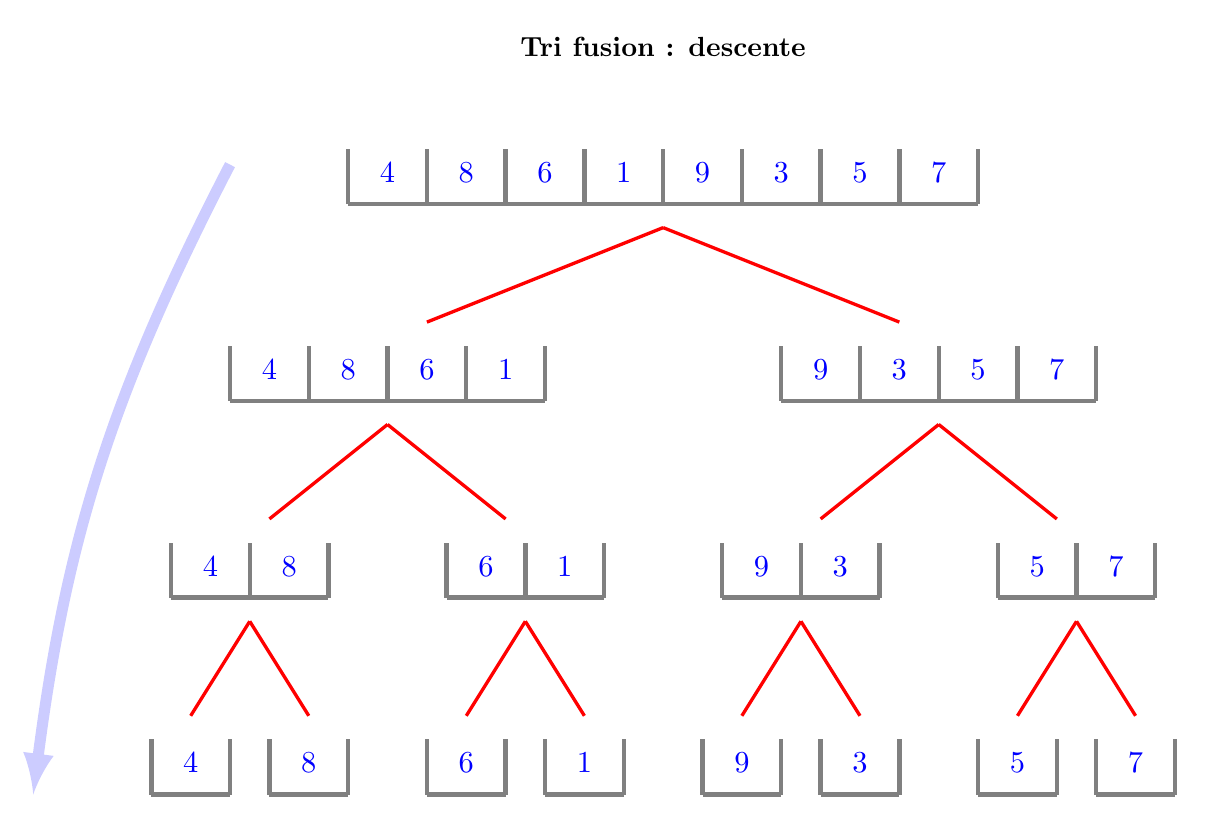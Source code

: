 \begin{tikzpicture}

\newcommand{\boites}[1]{
\draw[gray,ultra thick]  (0,0) -- ++ (#1,0);
 \foreach \i in {0,...,#1}{
\draw[gray,ultra thick]  (\i,0) -- ++ (0,0.7);
};
}

\node at (4,2) {\bf Tri fusion : descente};

\draw[->,>=latex,line width=4pt,blue!20] (-1.5,0.5) to[bend right=10] ++(-2.5,-8);

\begin{scope}[xshift=0cm,yshift=0cm]
\boites{8};
 \foreach \i/\n in {0/4, 1/8, 2/6, 3/1, 4/9, 5/3, 6/5, 7/7}{
\node[blue,scale=1.1]  at (\i+0.5,0.4) {\n};
};
\draw[red,very thick] (4,-0.3)--++(-3,-1.2);
\draw[red,very thick] (4,-0.3)--++(3,-1.2);
\end{scope}

\begin{scope}[yshift=-2.5cm,xshift=-1.5cm]
\boites{4};
 \foreach \i/\n in {0/4, 1/8, 2/6, 3/1}{
\node[blue,scale=1.1]  at (\i+0.5,0.4) {\n};
};
\draw[red,very thick] (2,-0.3)--++(-1.5,-1.2);
\draw[red,very thick] (2,-0.3)--++(1.5,-1.2);
\end{scope}

\begin{scope}[yshift=-2.5cm,xshift=5.5cm]
\boites{4};
 \foreach \i/\n in {0/9, 1/3, 2/5, 3/7}{
\node[blue,scale=1.1]  at (\i+0.5,0.4) {\n};
};
\draw[red,very thick] (2,-0.3)--++(-1.5,-1.2);
\draw[red,very thick] (2,-0.3)--++(1.5,-1.2);
\end{scope}

\begin{scope}[yshift=-5cm,xshift=-2.25cm]
\boites{2};
 \foreach \i/\n in {0/4, 1/8}{
\node[blue,scale=1.1]  at (\i+0.5,0.4) {\n};
};
\draw[red,very thick] (1,-0.3)--++(-0.75,-1.2);
\draw[red,very thick] (1,-0.3)--++(0.75,-1.2);
\end{scope}

\begin{scope}[yshift=-5cm,xshift=1.25cm]
\boites{2};
 \foreach \i/\n in {0/6, 1/1}{
\node[blue,scale=1.1]  at (\i+0.5,0.4) {\n};
};
\draw[red,very thick] (1,-0.3)--++(-0.75,-1.2);
\draw[red,very thick] (1,-0.3)--++(0.75,-1.2);
\end{scope}

\begin{scope}[yshift=-5cm,xshift=4.75cm]
\boites{2};
 \foreach \i/\n in {0/9, 1/3}{
\node[blue,scale=1.1]  at (\i+0.5,0.4) {\n};
};
\draw[red,very thick] (1,-0.3)--++(-0.75,-1.2);
\draw[red,very thick] (1,-0.3)--++(0.75,-1.2);
\end{scope}

\begin{scope}[yshift=-5cm,xshift=8.25cm]
\boites{2};
 \foreach \i/\n in {0/5, 1/7}{
\node[blue,scale=1.1]  at (\i+0.5,0.4) {\n};
};
\draw[red,very thick] (1,-0.3)--++(-0.75,-1.2);
\draw[red,very thick] (1,-0.3)--++(0.75,-1.2);
\end{scope}

\begin{scope}[yshift=-7.5cm,xshift=-2.5cm]
\boites{1}; \foreach \i/\n in {0/4}{\node[blue,scale=1.1]  at (\i+0.5,0.4) {\n};};
\end{scope}
\begin{scope}[yshift=-7.5cm,xshift=-1cm]
\boites{1}; \foreach \i/\n in {0/8}{\node[blue,scale=1.1]  at (\i+0.5,0.4) {\n};};
\end{scope}
\begin{scope}[yshift=-7.5cm,xshift=1cm]
\boites{1}; \foreach \i/\n in {0/6}{\node[blue,scale=1.1]  at (\i+0.5,0.4) {\n};};
\end{scope}
\begin{scope}[yshift=-7.5cm,xshift=2.5cm]
\boites{1}; \foreach \i/\n in {0/1}{\node[blue,scale=1.1]  at (\i+0.5,0.4) {\n};};
\end{scope}
\begin{scope}[yshift=-7.5cm,xshift=4.5cm]
\boites{1}; \foreach \i/\n in {0/9}{\node[blue,scale=1.1]  at (\i+0.5,0.4) {\n};};
\end{scope}
\begin{scope}[yshift=-7.5cm,xshift=6cm]
\boites{1}; \foreach \i/\n in {0/3}{\node[blue,scale=1.1]  at (\i+0.5,0.4) {\n};};
\end{scope}
\begin{scope}[yshift=-7.5cm,xshift=8cm]
\boites{1}; \foreach \i/\n in {0/5}{\node[blue,scale=1.1]  at (\i+0.5,0.4) {\n};};
\end{scope}
\begin{scope}[yshift=-7.5cm,xshift=9.5cm]
\boites{1}; \foreach \i/\n in {0/7}{\node[blue,scale=1.1]  at (\i+0.5,0.4) {\n};};
\end{scope}

\end{tikzpicture}  